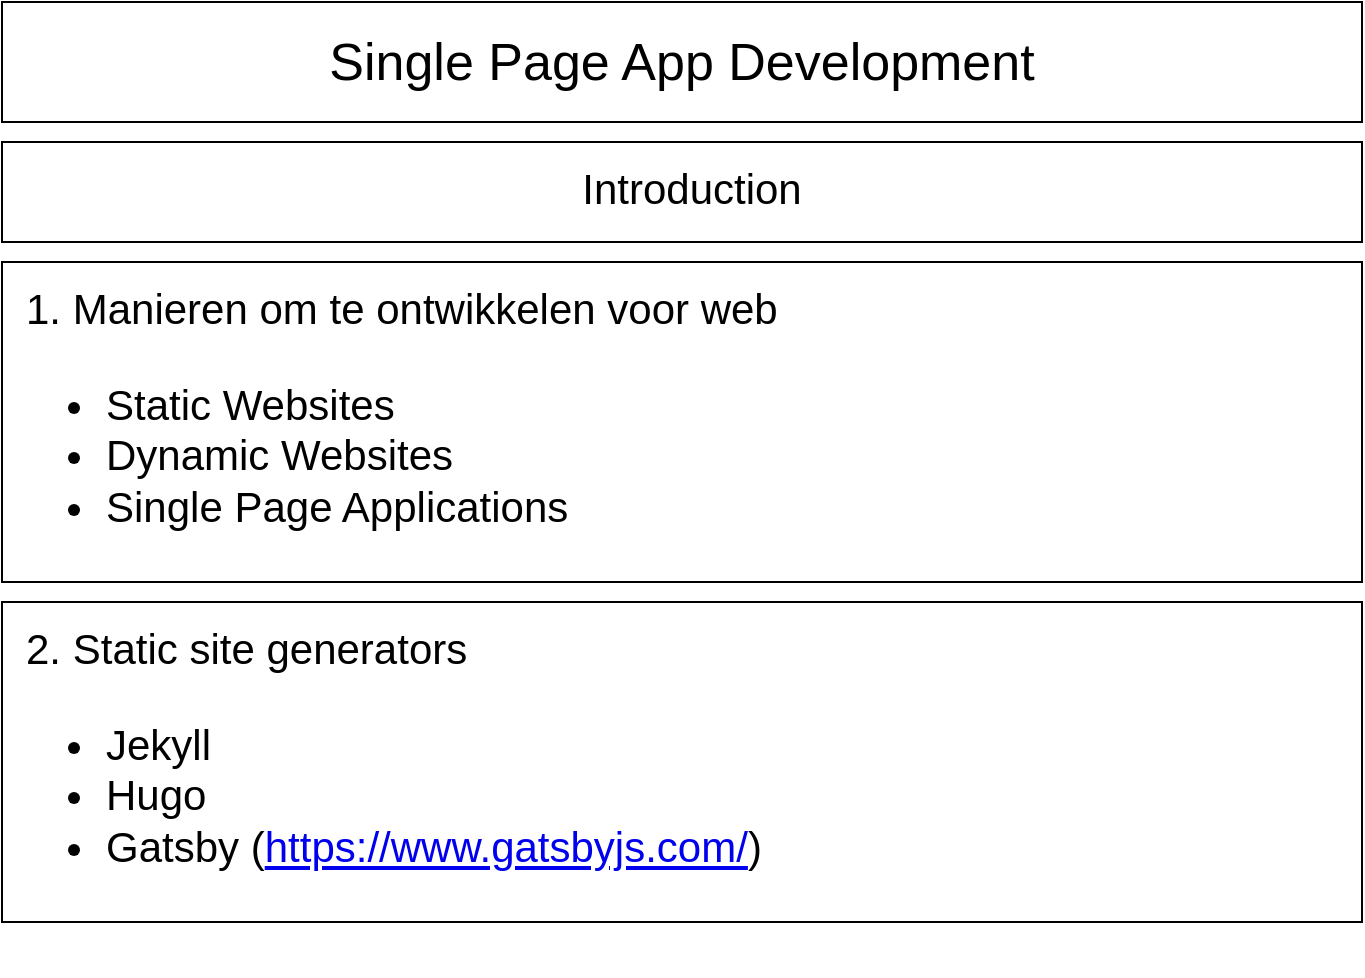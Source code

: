 <mxfile version="13.7.9" type="device" pages="4"><diagram id="C2LxrA_pCIdc0_f7m9Nd" name="Introduction"><mxGraphModel dx="1426" dy="860" grid="1" gridSize="10" guides="1" tooltips="1" connect="1" arrows="1" fold="1" page="1" pageScale="1" pageWidth="850" pageHeight="1100" math="0" shadow="0"><root><mxCell id="0"/><mxCell id="1" parent="0"/><mxCell id="tdxQaueXD9BM5MdrJlTH-1" value="Single Page App Development" style="rounded=0;whiteSpace=wrap;html=1;fontSize=26;" parent="1" vertex="1"><mxGeometry x="80" y="30" width="680" height="60" as="geometry"/></mxCell><mxCell id="tdxQaueXD9BM5MdrJlTH-5" style="edgeStyle=orthogonalEdgeStyle;rounded=0;orthogonalLoop=1;jettySize=auto;html=1;exitX=0.5;exitY=1;exitDx=0;exitDy=0;fontSize=26;" parent="1" edge="1"><mxGeometry relative="1" as="geometry"><mxPoint x="420" y="310" as="sourcePoint"/><mxPoint x="420" y="310" as="targetPoint"/></mxGeometry></mxCell><mxCell id="tdxQaueXD9BM5MdrJlTH-10" value="&lt;font style=&quot;font-size: 21px&quot;&gt;1. Manieren om te ontwikkelen voor web&lt;br&gt;&lt;ul&gt;&lt;li&gt;&lt;font style=&quot;font-size: 21px&quot;&gt;Static Websites&lt;/font&gt;&lt;/li&gt;&lt;li&gt;Dynamic Websites&lt;/li&gt;&lt;li&gt;Single Page Applications&lt;/li&gt;&lt;/ul&gt;&lt;br&gt;&lt;/font&gt;" style="rounded=0;whiteSpace=wrap;html=1;fontSize=26;align=left;spacingLeft=10;verticalAlign=top;" parent="1" vertex="1"><mxGeometry x="80" y="160" width="680" height="160" as="geometry"/></mxCell><mxCell id="jN10ShenrK_myxixYj5q-1" value="&lt;font style=&quot;font-size: 21px&quot;&gt;2. Static site generators&lt;br&gt;&lt;ul&gt;&lt;li&gt;&lt;font style=&quot;font-size: 21px&quot;&gt;Jekyll&lt;/font&gt;&lt;/li&gt;&lt;li&gt;Hugo&lt;/li&gt;&lt;li&gt;Gatsby (&lt;a href=&quot;https://www.gatsbyjs.com/&quot;&gt;https://www.gatsbyjs.com/&lt;/a&gt;)&lt;/li&gt;&lt;/ul&gt;&lt;br&gt;&lt;/font&gt;" style="rounded=0;whiteSpace=wrap;html=1;fontSize=26;align=left;spacingLeft=10;verticalAlign=top;" vertex="1" parent="1"><mxGeometry x="80" y="330" width="680" height="160" as="geometry"/></mxCell><mxCell id="jN10ShenrK_myxixYj5q-2" value="&lt;div&gt;&lt;span style=&quot;font-size: 21px&quot;&gt;Introduction&lt;/span&gt;&lt;/div&gt;" style="rounded=0;whiteSpace=wrap;html=1;fontSize=26;align=center;spacingLeft=10;verticalAlign=top;" vertex="1" parent="1"><mxGeometry x="80" y="100" width="680" height="50" as="geometry"/></mxCell></root></mxGraphModel></diagram><diagram id="QLcncSlsgYLjNXE_g2QL" name="Overview"><mxGraphModel dx="1072" dy="860" grid="1" gridSize="10" guides="1" tooltips="1" connect="1" arrows="1" fold="1" page="1" pageScale="1" pageWidth="827" pageHeight="1169" math="0" shadow="0"><root><mxCell id="c1DU1uCvzZR659IFqB1s-0"/><mxCell id="c1DU1uCvzZR659IFqB1s-1" parent="c1DU1uCvzZR659IFqB1s-0"/><mxCell id="CAiPp__SbwTkqavfIk7g-0" value="Single Page App Development&amp;nbsp;" style="rounded=0;whiteSpace=wrap;html=1;fontSize=26;" vertex="1" parent="c1DU1uCvzZR659IFqB1s-1"><mxGeometry x="80" y="40" width="680" height="60" as="geometry"/></mxCell><mxCell id="CAiPp__SbwTkqavfIk7g-1" value="&lt;font style=&quot;font-size: 21px&quot;&gt;1. Node, NPM &amp;amp; NVM&lt;br&gt;&lt;/font&gt;" style="rounded=0;whiteSpace=wrap;html=1;fontSize=26;align=left;spacingLeft=10;verticalAlign=top;" vertex="1" parent="c1DU1uCvzZR659IFqB1s-1"><mxGeometry x="80" y="170" width="680" height="50" as="geometry"/></mxCell><mxCell id="CAiPp__SbwTkqavfIk7g-3" value="&lt;span style=&quot;font-size: 21px&quot;&gt;Overview&lt;/span&gt;" style="rounded=0;whiteSpace=wrap;html=1;fontSize=26;align=center;spacingLeft=10;verticalAlign=top;" vertex="1" parent="c1DU1uCvzZR659IFqB1s-1"><mxGeometry x="80" y="110" width="680" height="50" as="geometry"/></mxCell><mxCell id="G_qK7vgzp5S2N77Ha6_N-4" value="&lt;font style=&quot;font-size: 21px&quot;&gt;2. Parcel&lt;br&gt;&lt;/font&gt;" style="rounded=0;whiteSpace=wrap;html=1;fontSize=26;align=left;spacingLeft=10;verticalAlign=top;" vertex="1" parent="c1DU1uCvzZR659IFqB1s-1"><mxGeometry x="80" y="230" width="680" height="50" as="geometry"/></mxCell><mxCell id="G_qK7vgzp5S2N77Ha6_N-5" value="&lt;font style=&quot;font-size: 21px&quot;&gt;3. ESLint&lt;br&gt;&lt;/font&gt;" style="rounded=0;whiteSpace=wrap;html=1;fontSize=26;align=left;spacingLeft=10;verticalAlign=top;" vertex="1" parent="c1DU1uCvzZR659IFqB1s-1"><mxGeometry x="80" y="290" width="680" height="50" as="geometry"/></mxCell><mxCell id="G_qK7vgzp5S2N77Ha6_N-6" value="&lt;font style=&quot;font-size: 21px&quot;&gt;4. Deployment met Netlify&lt;br&gt;&lt;/font&gt;" style="rounded=0;whiteSpace=wrap;html=1;fontSize=26;align=left;spacingLeft=10;verticalAlign=top;" vertex="1" parent="c1DU1uCvzZR659IFqB1s-1"><mxGeometry x="80" y="350" width="680" height="50" as="geometry"/></mxCell><mxCell id="G_qK7vgzp5S2N77Ha6_N-7" value="&lt;font style=&quot;font-size: 21px&quot;&gt;5. Progressive Web App (PWA)&lt;br&gt;&lt;/font&gt;" style="rounded=0;whiteSpace=wrap;html=1;fontSize=26;align=left;spacingLeft=10;verticalAlign=top;" vertex="1" parent="c1DU1uCvzZR659IFqB1s-1"><mxGeometry x="80" y="410" width="680" height="50" as="geometry"/></mxCell><mxCell id="G_qK7vgzp5S2N77Ha6_N-8" value="&lt;font style=&quot;font-size: 21px&quot;&gt;6. Service Workers&lt;br&gt;&lt;/font&gt;" style="rounded=0;whiteSpace=wrap;html=1;fontSize=26;align=left;spacingLeft=10;verticalAlign=top;" vertex="1" parent="c1DU1uCvzZR659IFqB1s-1"><mxGeometry x="80" y="470" width="680" height="50" as="geometry"/></mxCell></root></mxGraphModel></diagram><diagram name="Parcel" id="Bk7hgb4TlU7hik-LC_mS"><mxGraphModel dx="1426" dy="860" grid="1" gridSize="10" guides="1" tooltips="1" connect="1" arrows="1" fold="1" page="1" pageScale="1" pageWidth="850" pageHeight="1100" math="0" shadow="0"><root><mxCell id="aZjDQ5prWT7ynJ3FVo_R-0"/><mxCell id="aZjDQ5prWT7ynJ3FVo_R-1" parent="aZjDQ5prWT7ynJ3FVo_R-0"/><mxCell id="aZjDQ5prWT7ynJ3FVo_R-2" value="Single Page App Development" style="rounded=0;whiteSpace=wrap;html=1;fontSize=26;" vertex="1" parent="aZjDQ5prWT7ynJ3FVo_R-1"><mxGeometry x="80" y="40" width="680" height="60" as="geometry"/></mxCell><mxCell id="OWl-DPXf7A3cMfSXlfGX-5" style="edgeStyle=orthogonalEdgeStyle;rounded=0;orthogonalLoop=1;jettySize=auto;html=1;exitX=0.25;exitY=0;exitDx=0;exitDy=0;" edge="1" parent="aZjDQ5prWT7ynJ3FVo_R-1" source="aZjDQ5prWT7ynJ3FVo_R-3"><mxGeometry relative="1" as="geometry"><mxPoint x="250.333" y="530" as="targetPoint"/></mxGeometry></mxCell><mxCell id="aZjDQ5prWT7ynJ3FVo_R-3" value="&lt;font style=&quot;font-size: 21px&quot;&gt;5. Installeer Parcel&lt;br&gt;&lt;/font&gt;&lt;p class=&quot;p1&quot; style=&quot;margin: 0px ; font-stretch: normal ; line-height: normal ; font-size: 21px&quot;&gt;&lt;font face=&quot;Courier New&quot; style=&quot;font-size: 21px&quot;&gt;npm i -D parcel-bundler&lt;/font&gt;&lt;/p&gt;" style="rounded=0;whiteSpace=wrap;html=1;fontSize=26;align=left;spacingLeft=10;" vertex="1" parent="aZjDQ5prWT7ynJ3FVo_R-1"><mxGeometry x="80" y="520" width="680" height="70" as="geometry"/></mxCell><mxCell id="aZjDQ5prWT7ynJ3FVo_R-4" style="edgeStyle=orthogonalEdgeStyle;rounded=0;orthogonalLoop=1;jettySize=auto;html=1;exitX=0.5;exitY=1;exitDx=0;exitDy=0;fontSize=26;" edge="1" parent="aZjDQ5prWT7ynJ3FVo_R-1" source="aZjDQ5prWT7ynJ3FVo_R-3" target="aZjDQ5prWT7ynJ3FVo_R-3"><mxGeometry relative="1" as="geometry"/></mxCell><mxCell id="aZjDQ5prWT7ynJ3FVo_R-5" value="&lt;font style=&quot;font-size: 21px&quot;&gt;6. Maak gebruik van SASS&lt;br&gt;&lt;/font&gt;" style="rounded=0;whiteSpace=wrap;html=1;fontSize=26;align=left;spacingLeft=10;verticalAlign=top;" vertex="1" parent="aZjDQ5prWT7ynJ3FVo_R-1"><mxGeometry x="80" y="600" width="680" height="50" as="geometry"/></mxCell><mxCell id="aZjDQ5prWT7ynJ3FVo_R-6" value="&lt;font style=&quot;font-size: 21px&quot;&gt;7. Installeer Firebase&lt;br&gt;&lt;/font&gt;&lt;p class=&quot;p1&quot; style=&quot;margin: 0px ; font-stretch: normal ; line-height: normal&quot;&gt;&lt;font face=&quot;Courier New&quot; style=&quot;font-size: 21px&quot;&gt;npm i firebase&lt;/font&gt;&lt;/p&gt;" style="rounded=0;whiteSpace=wrap;html=1;fontSize=26;align=left;spacingLeft=10;" vertex="1" parent="aZjDQ5prWT7ynJ3FVo_R-1"><mxGeometry x="80" y="660" width="680" height="80" as="geometry"/></mxCell><mxCell id="aZjDQ5prWT7ynJ3FVo_R-9" value="&lt;font style=&quot;font-size: 21px&quot;&gt;3. Maak een nieuw node project&lt;br&gt;&lt;/font&gt;&lt;p class=&quot;p1&quot; style=&quot;margin: 0px ; font-stretch: normal ; line-height: normal ; font-size: 21px&quot;&gt;&lt;font face=&quot;Courier New&quot; style=&quot;font-size: 21px&quot;&gt;npm init -y&lt;/font&gt;&lt;/p&gt;" style="rounded=0;whiteSpace=wrap;html=1;fontSize=26;align=left;spacingLeft=10;" vertex="1" parent="aZjDQ5prWT7ynJ3FVo_R-1"><mxGeometry x="80" y="370" width="680" height="80" as="geometry"/></mxCell><mxCell id="aZjDQ5prWT7ynJ3FVo_R-12" value="&lt;font style=&quot;font-size: 21px&quot;&gt;9. Documentatie&lt;br&gt;&lt;/font&gt;&lt;p class=&quot;p1&quot; style=&quot;margin: 0px ; font-stretch: normal ; line-height: normal&quot;&gt;&lt;a href=&quot;https://webpack.js.org/guides/&quot;&gt;&lt;font style=&quot;font-size: 21px&quot;&gt;https://parceljs.org/getting_started.html&lt;/font&gt;&lt;/a&gt;&lt;br&gt;&lt;/p&gt;" style="rounded=0;whiteSpace=wrap;html=1;fontSize=26;align=left;spacingLeft=10;" vertex="1" parent="aZjDQ5prWT7ynJ3FVo_R-1"><mxGeometry x="80" y="810" width="680" height="80" as="geometry"/></mxCell><mxCell id="OWl-DPXf7A3cMfSXlfGX-0" value="&lt;span style=&quot;font-size: 21px&quot;&gt;Parcel&lt;/span&gt;" style="rounded=0;whiteSpace=wrap;html=1;fontSize=26;align=center;spacingLeft=10;verticalAlign=top;" vertex="1" parent="aZjDQ5prWT7ynJ3FVo_R-1"><mxGeometry x="80" y="110" width="680" height="50" as="geometry"/></mxCell><mxCell id="OWl-DPXf7A3cMfSXlfGX-1" value="&lt;font style=&quot;font-size: 21px&quot;&gt;1. Web App Bundler (build processor)&lt;br&gt;&lt;ul&gt;&lt;li&gt;&lt;font style=&quot;font-size: 21px&quot;&gt;&lt;a href=&quot;https://webpack.js.org/&quot;&gt;Webpack&lt;/a&gt;&lt;/font&gt;&lt;/li&gt;&lt;li&gt;&lt;a href=&quot;https://parceljs.org/&quot;&gt;Parcel&lt;/a&gt;&lt;/li&gt;&lt;/ul&gt;&lt;/font&gt;" style="rounded=0;whiteSpace=wrap;html=1;fontSize=26;align=left;spacingLeft=10;verticalAlign=top;" vertex="1" parent="aZjDQ5prWT7ynJ3FVo_R-1"><mxGeometry x="80" y="170" width="680" height="130" as="geometry"/></mxCell><mxCell id="OWl-DPXf7A3cMfSXlfGX-3" value="&lt;font style=&quot;font-size: 21px&quot;&gt;2. Waarom?&lt;/font&gt;" style="rounded=0;whiteSpace=wrap;html=1;fontSize=26;align=left;spacingLeft=10;" vertex="1" parent="aZjDQ5prWT7ynJ3FVo_R-1"><mxGeometry x="80" y="310" width="680" height="50" as="geometry"/></mxCell><mxCell id="OWl-DPXf7A3cMfSXlfGX-4" value="&lt;font style=&quot;font-size: 21px&quot;&gt;4. Maak een &lt;i&gt;src &lt;/i&gt;folder en voeg content toe&lt;br&gt;&lt;/font&gt;" style="rounded=0;whiteSpace=wrap;html=1;fontSize=26;align=left;spacingLeft=10;verticalAlign=top;" vertex="1" parent="aZjDQ5prWT7ynJ3FVo_R-1"><mxGeometry x="80" y="460" width="680" height="50" as="geometry"/></mxCell><mxCell id="OWl-DPXf7A3cMfSXlfGX-6" value="&lt;font style=&quot;font-size: 21px&quot;&gt;8. Building a project&lt;br&gt;&lt;/font&gt;" style="rounded=0;whiteSpace=wrap;html=1;fontSize=26;align=left;spacingLeft=10;verticalAlign=top;" vertex="1" parent="aZjDQ5prWT7ynJ3FVo_R-1"><mxGeometry x="80" y="750" width="680" height="50" as="geometry"/></mxCell></root></mxGraphModel></diagram><diagram id="9gt348JdqZnII9lTZx-b" name="ESLint"><mxGraphModel dx="1072" dy="860" grid="1" gridSize="10" guides="1" tooltips="1" connect="1" arrows="1" fold="1" page="1" pageScale="1" pageWidth="827" pageHeight="1169" math="0" shadow="0"><root><mxCell id="lg2YyvPuZt_KFq2XcahE-0"/><mxCell id="lg2YyvPuZt_KFq2XcahE-1" parent="lg2YyvPuZt_KFq2XcahE-0"/><mxCell id="lg2YyvPuZt_KFq2XcahE-3" value="&lt;font style=&quot;font-size: 21px&quot;&gt;1. Installeer ESLint&lt;br&gt;&lt;/font&gt;&lt;p class=&quot;p1&quot; style=&quot;margin: 0px ; font-stretch: normal ; line-height: normal ; font-size: 21px&quot;&gt;&lt;font face=&quot;Courier New&quot; style=&quot;font-size: 21px&quot;&gt;npm i -D eslint eslint-plugin-import&lt;/font&gt;&lt;/p&gt;" style="rounded=0;whiteSpace=wrap;html=1;fontSize=26;align=left;spacingLeft=10;" vertex="1" parent="lg2YyvPuZt_KFq2XcahE-1"><mxGeometry x="90" y="170" width="680" height="80" as="geometry"/></mxCell><mxCell id="lg2YyvPuZt_KFq2XcahE-4" value="&lt;font style=&quot;font-size: 21px&quot;&gt;2. Maak een config file&lt;br&gt;&lt;/font&gt;&lt;p class=&quot;p1&quot; style=&quot;margin: 0px ; font-stretch: normal ; line-height: normal ; font-size: 21px&quot;&gt;&lt;font face=&quot;Courier New&quot;&gt;./node_modules/eslint/bin/eslint.js --init&lt;/font&gt;&lt;/p&gt;" style="rounded=0;whiteSpace=wrap;html=1;fontSize=26;align=left;spacingLeft=10;" vertex="1" parent="lg2YyvPuZt_KFq2XcahE-1"><mxGeometry x="90" y="260" width="680" height="80" as="geometry"/></mxCell><mxCell id="lg2YyvPuZt_KFq2XcahE-5" value="&lt;font style=&quot;font-size: 21px&quot;&gt;3. Voeg import plugin toe&lt;br&gt;&lt;/font&gt;" style="rounded=0;whiteSpace=wrap;html=1;fontSize=26;align=left;spacingLeft=10;" vertex="1" parent="lg2YyvPuZt_KFq2XcahE-1"><mxGeometry x="90" y="350" width="680" height="60" as="geometry"/></mxCell><mxCell id="lg2YyvPuZt_KFq2XcahE-6" value="&lt;font style=&quot;font-size: 21px&quot;&gt;4. Configureer VSCode (installeer ESLint plugin + .settings)&lt;br&gt;&lt;/font&gt;" style="rounded=0;whiteSpace=wrap;html=1;fontSize=26;align=left;spacingLeft=10;" vertex="1" parent="lg2YyvPuZt_KFq2XcahE-1"><mxGeometry x="90" y="420" width="680" height="60" as="geometry"/></mxCell><mxCell id="lg2YyvPuZt_KFq2XcahE-7" value="&lt;font&gt;&lt;span style=&quot;font-size: 21px&quot;&gt;6. Disables rules inline (&lt;/span&gt;&lt;font style=&quot;font-size: 21px&quot;&gt;https://eslint.org/docs/rules/)&lt;/font&gt;&lt;br&gt;&lt;/font&gt;" style="rounded=0;whiteSpace=wrap;html=1;fontSize=26;align=left;spacingLeft=10;" vertex="1" parent="lg2YyvPuZt_KFq2XcahE-1"><mxGeometry x="90" y="490" width="680" height="60" as="geometry"/></mxCell><mxCell id="lg2YyvPuZt_KFq2XcahE-8" value="&lt;font&gt;&lt;span style=&quot;font-size: 21px&quot;&gt;7. Disables rules met ESLint config&lt;/span&gt;&lt;br&gt;&lt;/font&gt;" style="rounded=0;whiteSpace=wrap;html=1;fontSize=26;align=left;spacingLeft=10;" vertex="1" parent="lg2YyvPuZt_KFq2XcahE-1"><mxGeometry x="90" y="560" width="680" height="60" as="geometry"/></mxCell><mxCell id="lg2YyvPuZt_KFq2XcahE-10" value="&lt;font&gt;&lt;span style=&quot;font-size: 21px&quot;&gt;8. Ignore files met .eslintignore&lt;/span&gt;&lt;br&gt;&lt;/font&gt;" style="rounded=0;whiteSpace=wrap;html=1;fontSize=26;align=left;spacingLeft=10;" vertex="1" parent="lg2YyvPuZt_KFq2XcahE-1"><mxGeometry x="90" y="630" width="680" height="60" as="geometry"/></mxCell><mxCell id="iKk9eqlgXHmIddc9p5w3-0" value="Single Page App Development" style="rounded=0;whiteSpace=wrap;html=1;fontSize=26;" vertex="1" parent="lg2YyvPuZt_KFq2XcahE-1"><mxGeometry x="90" y="40" width="680" height="60" as="geometry"/></mxCell><mxCell id="iKk9eqlgXHmIddc9p5w3-1" value="&lt;span style=&quot;font-size: 21px&quot;&gt;ESLint (&lt;a href=&quot;https://eslint.org&quot;&gt;https://eslint.org&lt;/a&gt;)&lt;/span&gt;" style="rounded=0;whiteSpace=wrap;html=1;fontSize=26;align=center;spacingLeft=10;verticalAlign=top;" vertex="1" parent="lg2YyvPuZt_KFq2XcahE-1"><mxGeometry x="90" y="110" width="680" height="50" as="geometry"/></mxCell></root></mxGraphModel></diagram></mxfile>